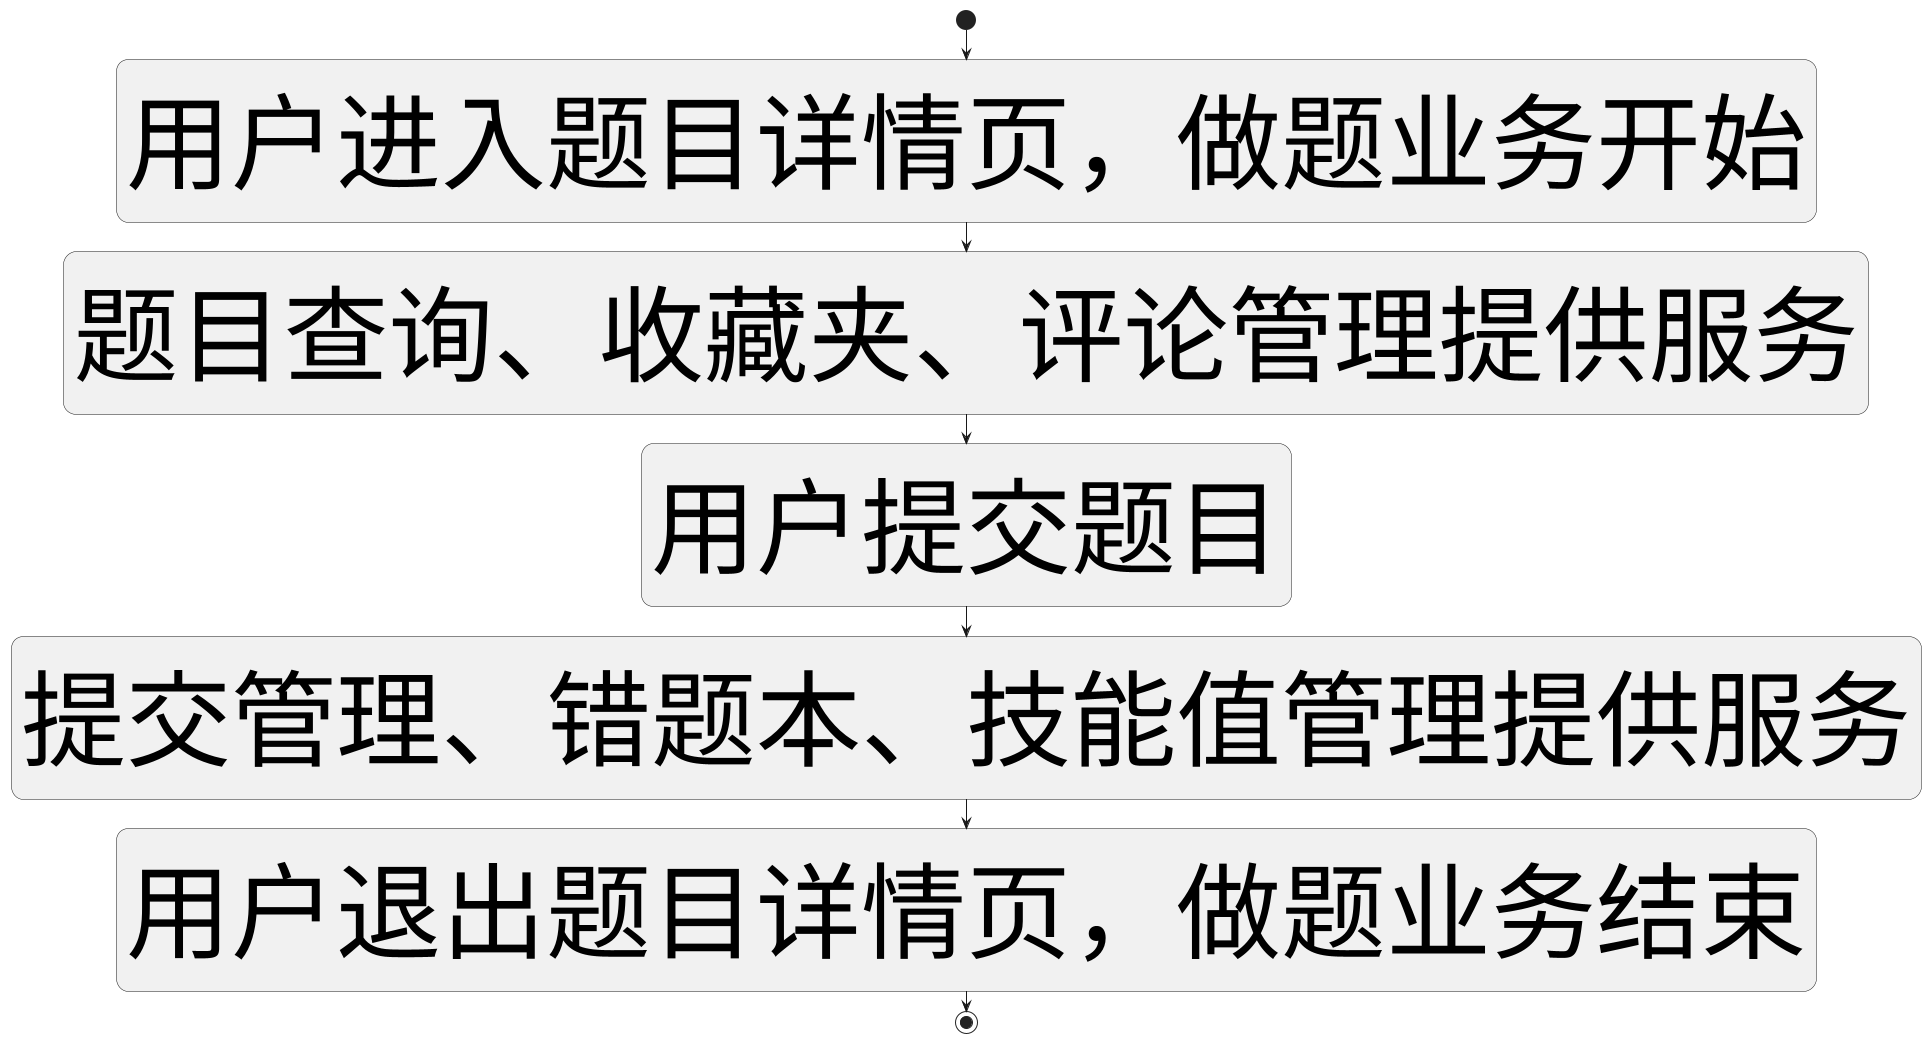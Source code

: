 @startuml

skinparam defaultFontSize 10.5

start

:用户进入题目详情页，做题业务开始;
:题目查询、收藏夹、评论管理提供服务;
:用户提交题目;
:提交管理、错题本、技能值管理提供服务;
:用户退出题目详情页，做题业务结束;
stop

@enduml